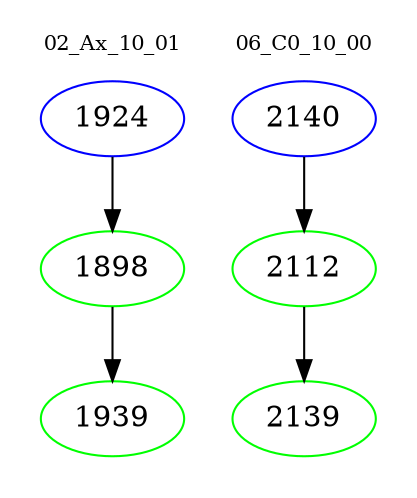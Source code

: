 digraph{
subgraph cluster_0 {
color = white
label = "02_Ax_10_01";
fontsize=10;
T0_1924 [label="1924", color="blue"]
T0_1924 -> T0_1898 [color="black"]
T0_1898 [label="1898", color="green"]
T0_1898 -> T0_1939 [color="black"]
T0_1939 [label="1939", color="green"]
}
subgraph cluster_1 {
color = white
label = "06_C0_10_00";
fontsize=10;
T1_2140 [label="2140", color="blue"]
T1_2140 -> T1_2112 [color="black"]
T1_2112 [label="2112", color="green"]
T1_2112 -> T1_2139 [color="black"]
T1_2139 [label="2139", color="green"]
}
}
